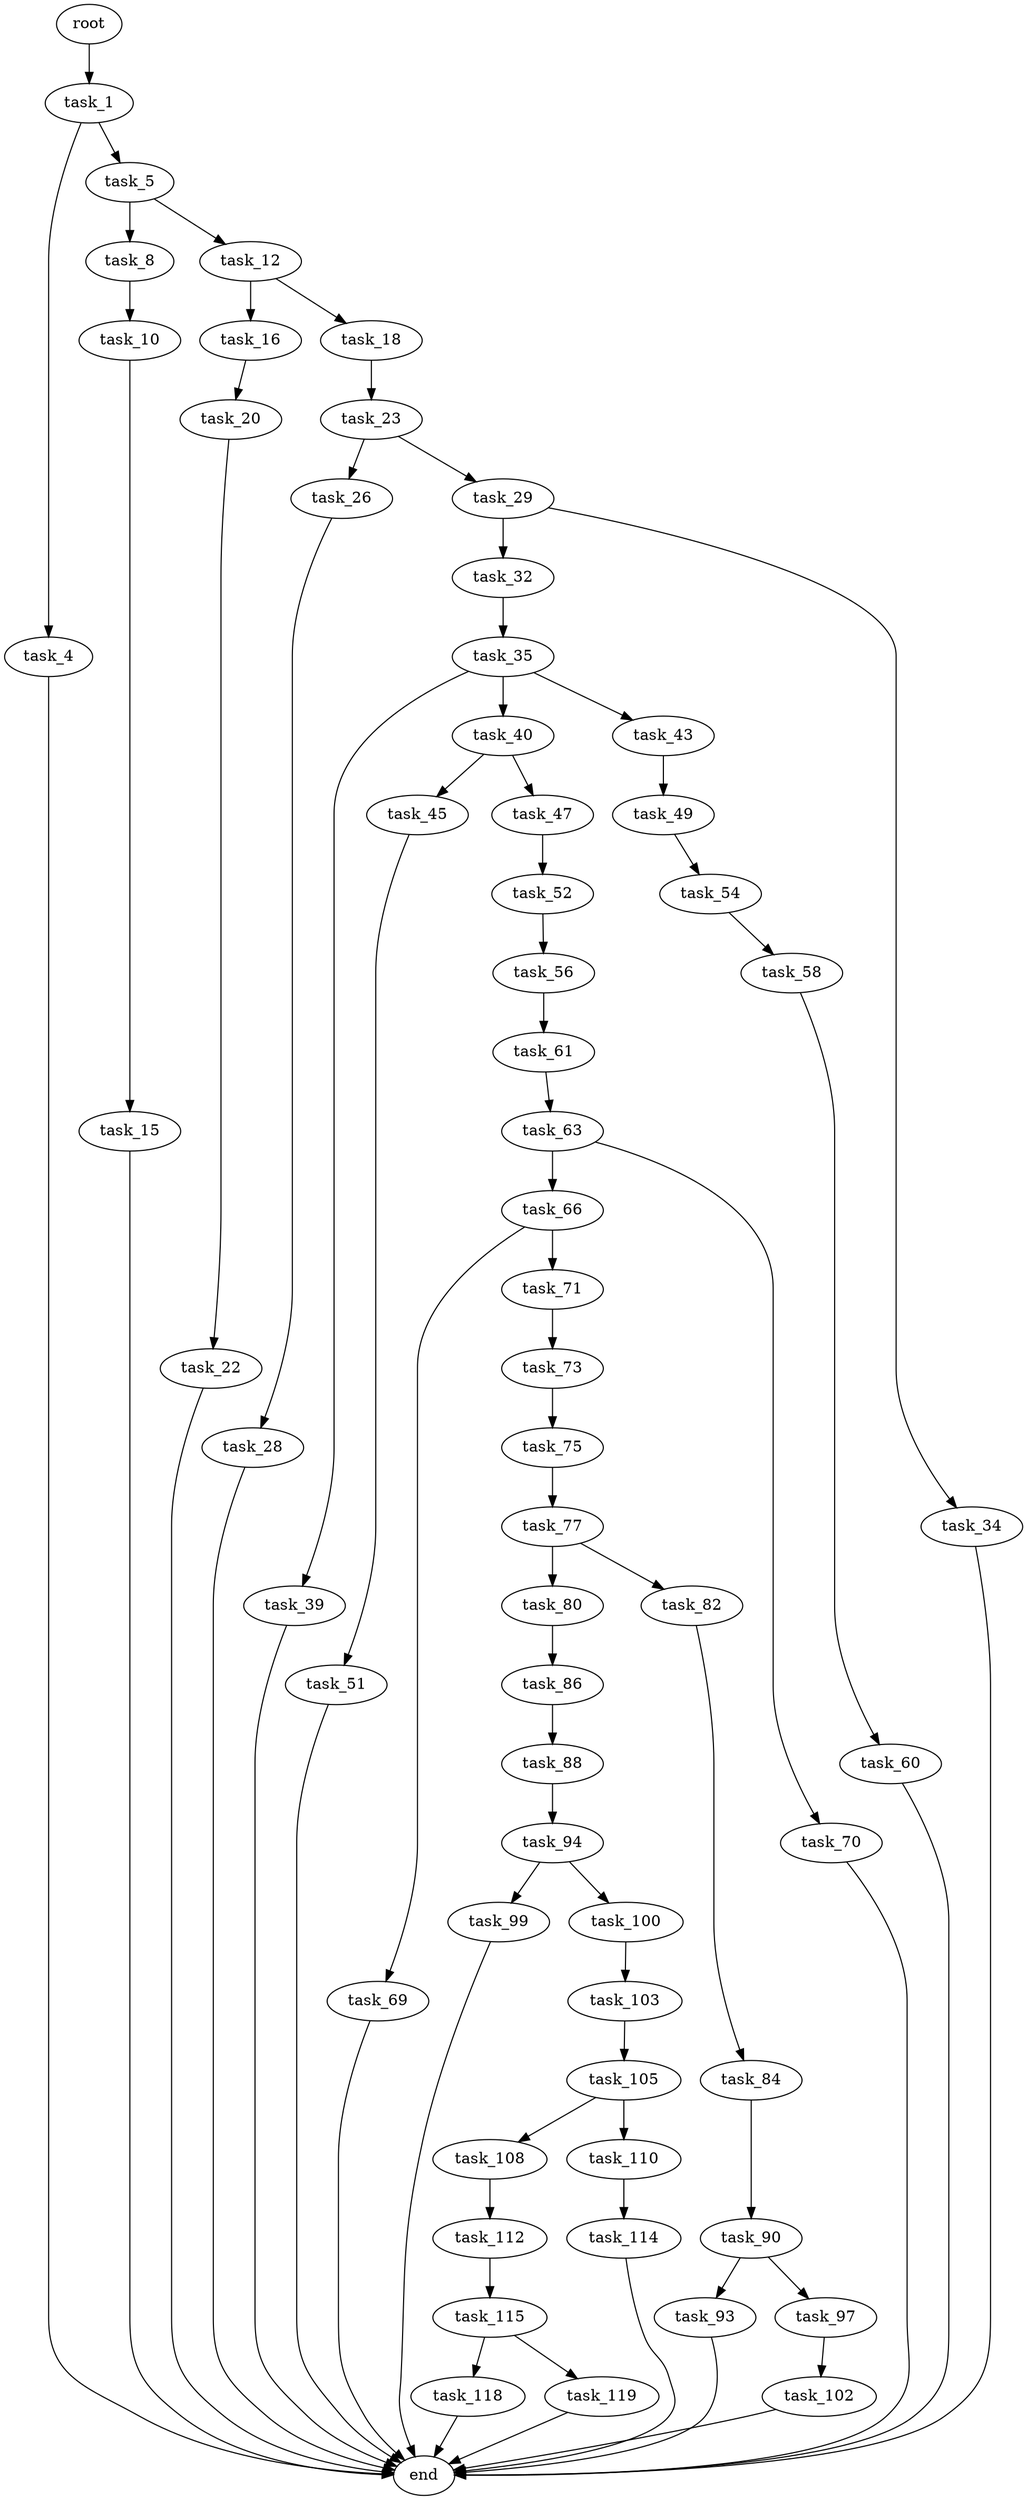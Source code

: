 digraph G {
  root [size="0.000000"];
  task_1 [size="110184587960.000000"];
  task_4 [size="549755813888.000000"];
  task_5 [size="549755813888.000000"];
  end [size="0.000000"];
  task_8 [size="188295478950.000000"];
  task_12 [size="23635049446.000000"];
  task_10 [size="301468469955.000000"];
  task_15 [size="5550505588.000000"];
  task_16 [size="1544883254.000000"];
  task_18 [size="400700970346.000000"];
  task_20 [size="3191975802.000000"];
  task_23 [size="10661650503.000000"];
  task_22 [size="15164077969.000000"];
  task_26 [size="985412304.000000"];
  task_29 [size="909080930391.000000"];
  task_28 [size="912058008749.000000"];
  task_32 [size="68719476736.000000"];
  task_34 [size="6640737628.000000"];
  task_35 [size="30440918822.000000"];
  task_39 [size="8589934592.000000"];
  task_40 [size="724923671576.000000"];
  task_43 [size="25770340544.000000"];
  task_45 [size="10064888376.000000"];
  task_47 [size="549755813888.000000"];
  task_49 [size="9580352254.000000"];
  task_51 [size="1501352464.000000"];
  task_52 [size="357984505112.000000"];
  task_54 [size="828370665716.000000"];
  task_56 [size="818588707404.000000"];
  task_58 [size="268778242158.000000"];
  task_61 [size="675921370760.000000"];
  task_60 [size="6279710498.000000"];
  task_63 [size="4301441871.000000"];
  task_66 [size="12788624832.000000"];
  task_70 [size="34739250991.000000"];
  task_69 [size="44959580778.000000"];
  task_71 [size="1073741824000.000000"];
  task_73 [size="1073741824000.000000"];
  task_75 [size="549755813888.000000"];
  task_77 [size="373294732968.000000"];
  task_80 [size="83992764253.000000"];
  task_82 [size="8136030461.000000"];
  task_86 [size="8589934592.000000"];
  task_84 [size="8589934592.000000"];
  task_90 [size="337704714815.000000"];
  task_88 [size="134217728000.000000"];
  task_94 [size="10651375548.000000"];
  task_93 [size="782757789696.000000"];
  task_97 [size="28991029248.000000"];
  task_99 [size="18039692225.000000"];
  task_100 [size="68719476736.000000"];
  task_102 [size="31063728783.000000"];
  task_103 [size="1766304776.000000"];
  task_105 [size="31785969800.000000"];
  task_108 [size="819590077525.000000"];
  task_110 [size="8589934592.000000"];
  task_112 [size="549755813888.000000"];
  task_114 [size="11195636054.000000"];
  task_115 [size="231928233984.000000"];
  task_118 [size="1925349909.000000"];
  task_119 [size="68719476736.000000"];

  root -> task_1 [size="1.000000"];
  task_1 -> task_4 [size="75497472.000000"];
  task_1 -> task_5 [size="75497472.000000"];
  task_4 -> end [size="1.000000"];
  task_5 -> task_8 [size="536870912.000000"];
  task_5 -> task_12 [size="536870912.000000"];
  task_8 -> task_10 [size="209715200.000000"];
  task_12 -> task_16 [size="411041792.000000"];
  task_12 -> task_18 [size="411041792.000000"];
  task_10 -> task_15 [size="209715200.000000"];
  task_15 -> end [size="1.000000"];
  task_16 -> task_20 [size="134217728.000000"];
  task_18 -> task_23 [size="301989888.000000"];
  task_20 -> task_22 [size="75497472.000000"];
  task_23 -> task_26 [size="838860800.000000"];
  task_23 -> task_29 [size="838860800.000000"];
  task_22 -> end [size="1.000000"];
  task_26 -> task_28 [size="33554432.000000"];
  task_29 -> task_32 [size="679477248.000000"];
  task_29 -> task_34 [size="679477248.000000"];
  task_28 -> end [size="1.000000"];
  task_32 -> task_35 [size="134217728.000000"];
  task_34 -> end [size="1.000000"];
  task_35 -> task_39 [size="33554432.000000"];
  task_35 -> task_40 [size="33554432.000000"];
  task_35 -> task_43 [size="33554432.000000"];
  task_39 -> end [size="1.000000"];
  task_40 -> task_45 [size="536870912.000000"];
  task_40 -> task_47 [size="536870912.000000"];
  task_43 -> task_49 [size="33554432.000000"];
  task_45 -> task_51 [size="679477248.000000"];
  task_47 -> task_52 [size="536870912.000000"];
  task_49 -> task_54 [size="411041792.000000"];
  task_51 -> end [size="1.000000"];
  task_52 -> task_56 [size="679477248.000000"];
  task_54 -> task_58 [size="679477248.000000"];
  task_56 -> task_61 [size="536870912.000000"];
  task_58 -> task_60 [size="209715200.000000"];
  task_61 -> task_63 [size="838860800.000000"];
  task_60 -> end [size="1.000000"];
  task_63 -> task_66 [size="75497472.000000"];
  task_63 -> task_70 [size="75497472.000000"];
  task_66 -> task_69 [size="536870912.000000"];
  task_66 -> task_71 [size="536870912.000000"];
  task_70 -> end [size="1.000000"];
  task_69 -> end [size="1.000000"];
  task_71 -> task_73 [size="838860800.000000"];
  task_73 -> task_75 [size="838860800.000000"];
  task_75 -> task_77 [size="536870912.000000"];
  task_77 -> task_80 [size="679477248.000000"];
  task_77 -> task_82 [size="679477248.000000"];
  task_80 -> task_86 [size="209715200.000000"];
  task_82 -> task_84 [size="209715200.000000"];
  task_86 -> task_88 [size="33554432.000000"];
  task_84 -> task_90 [size="33554432.000000"];
  task_90 -> task_93 [size="838860800.000000"];
  task_90 -> task_97 [size="838860800.000000"];
  task_88 -> task_94 [size="209715200.000000"];
  task_94 -> task_99 [size="33554432.000000"];
  task_94 -> task_100 [size="33554432.000000"];
  task_93 -> end [size="1.000000"];
  task_97 -> task_102 [size="75497472.000000"];
  task_99 -> end [size="1.000000"];
  task_100 -> task_103 [size="134217728.000000"];
  task_102 -> end [size="1.000000"];
  task_103 -> task_105 [size="33554432.000000"];
  task_105 -> task_108 [size="536870912.000000"];
  task_105 -> task_110 [size="536870912.000000"];
  task_108 -> task_112 [size="838860800.000000"];
  task_110 -> task_114 [size="33554432.000000"];
  task_112 -> task_115 [size="536870912.000000"];
  task_114 -> end [size="1.000000"];
  task_115 -> task_118 [size="301989888.000000"];
  task_115 -> task_119 [size="301989888.000000"];
  task_118 -> end [size="1.000000"];
  task_119 -> end [size="1.000000"];
}
